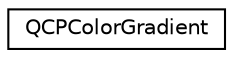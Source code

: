 digraph "Graphical Class Hierarchy"
{
  edge [fontname="Helvetica",fontsize="10",labelfontname="Helvetica",labelfontsize="10"];
  node [fontname="Helvetica",fontsize="10",shape=record];
  rankdir="LR";
  Node0 [label="QCPColorGradient",height=0.2,width=0.4,color="black", fillcolor="white", style="filled",URL="$class_q_c_p_color_gradient.html",tooltip="Defines a color gradient for use with e.g. QCPColorMap. "];
}
